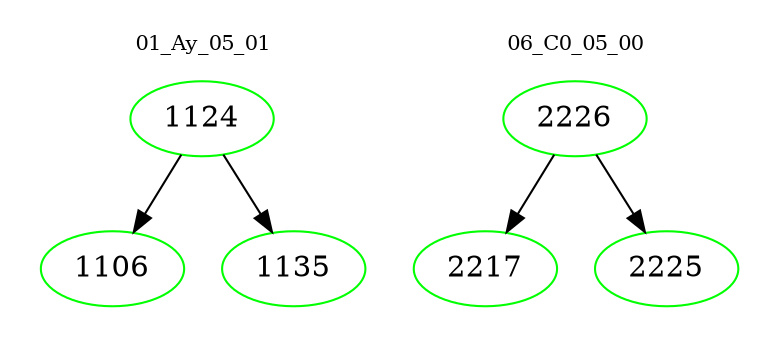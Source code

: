 digraph{
subgraph cluster_0 {
color = white
label = "01_Ay_05_01";
fontsize=10;
T0_1124 [label="1124", color="green"]
T0_1124 -> T0_1106 [color="black"]
T0_1106 [label="1106", color="green"]
T0_1124 -> T0_1135 [color="black"]
T0_1135 [label="1135", color="green"]
}
subgraph cluster_1 {
color = white
label = "06_C0_05_00";
fontsize=10;
T1_2226 [label="2226", color="green"]
T1_2226 -> T1_2217 [color="black"]
T1_2217 [label="2217", color="green"]
T1_2226 -> T1_2225 [color="black"]
T1_2225 [label="2225", color="green"]
}
}
